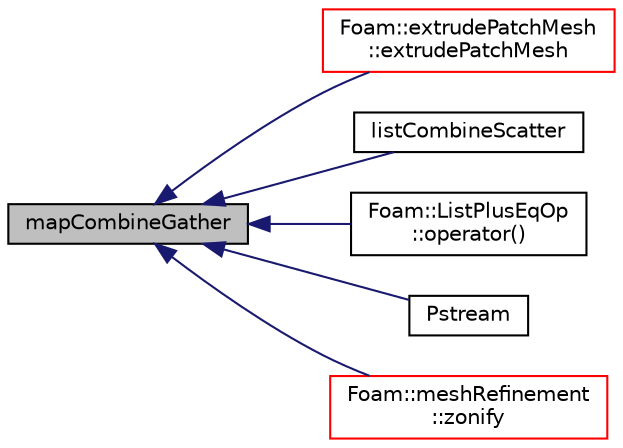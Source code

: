 digraph "mapCombineGather"
{
  bgcolor="transparent";
  edge [fontname="Helvetica",fontsize="10",labelfontname="Helvetica",labelfontsize="10"];
  node [fontname="Helvetica",fontsize="10",shape=record];
  rankdir="LR";
  Node1 [label="mapCombineGather",height=0.2,width=0.4,color="black", fillcolor="grey75", style="filled", fontcolor="black"];
  Node1 -> Node2 [dir="back",color="midnightblue",fontsize="10",style="solid",fontname="Helvetica"];
  Node2 [label="Foam::extrudePatchMesh\l::extrudePatchMesh",height=0.2,width=0.4,color="red",URL="$a00724.html#ada5aee048de4d025b44660aca99d21a6",tooltip="Construct from mesh, patch and dictionary. "];
  Node1 -> Node3 [dir="back",color="midnightblue",fontsize="10",style="solid",fontname="Helvetica"];
  Node3 [label="listCombineScatter",height=0.2,width=0.4,color="black",URL="$a02066.html#ab6749bb43e837c32040a992d2d29ca6f",tooltip="Like above but switches between linear/tree communication. "];
  Node1 -> Node4 [dir="back",color="midnightblue",fontsize="10",style="solid",fontname="Helvetica"];
  Node4 [label="Foam::ListPlusEqOp\l::operator()",height=0.2,width=0.4,color="black",URL="$a01400.html#a93d7f04ce659bbb85c65f1b1adbd512b"];
  Node1 -> Node5 [dir="back",color="midnightblue",fontsize="10",style="solid",fontname="Helvetica"];
  Node5 [label="Pstream",height=0.2,width=0.4,color="black",URL="$a02066.html#a2b31c5d4673e1c7d7366b8b6bf47830d",tooltip="Construct given optional buffer size. "];
  Node1 -> Node6 [dir="back",color="midnightblue",fontsize="10",style="solid",fontname="Helvetica"];
  Node6 [label="Foam::meshRefinement\l::zonify",height=0.2,width=0.4,color="red",URL="$a01509.html#a90cf965dfe02eb20f11a4a8c6035747f",tooltip="Put faces/cells into zones according to surface specification. "];
}
